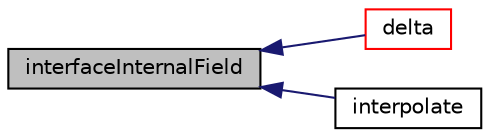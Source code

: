 digraph "interfaceInternalField"
{
  bgcolor="transparent";
  edge [fontname="Helvetica",fontsize="10",labelfontname="Helvetica",labelfontsize="10"];
  node [fontname="Helvetica",fontsize="10",shape=record];
  rankdir="LR";
  Node990 [label="interfaceInternalField",height=0.2,width=0.4,color="black", fillcolor="grey75", style="filled", fontcolor="black"];
  Node990 -> Node991 [dir="back",color="midnightblue",fontsize="10",style="solid",fontname="Helvetica"];
  Node991 [label="delta",height=0.2,width=0.4,color="red",URL="$a23629.html#a8c83ba56d8c5964b15844718d953be71",tooltip="Return delta (P to N) vectors across coupled patch. "];
  Node990 -> Node993 [dir="back",color="midnightblue",fontsize="10",style="solid",fontname="Helvetica"];
  Node993 [label="interpolate",height=0.2,width=0.4,color="black",URL="$a23629.html#a53a3f2e9b2cd10680cca10d4b6a23f11",tooltip="Interpolate (make sure to have uptodate areas) "];
}

